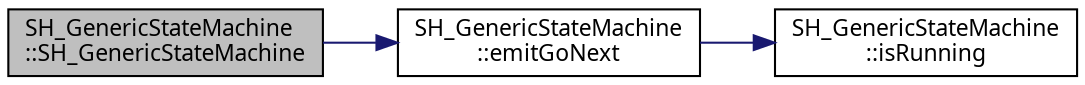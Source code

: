 digraph "SH_GenericStateMachine::SH_GenericStateMachine"
{
 // INTERACTIVE_SVG=YES
  bgcolor="transparent";
  edge [fontname="Verdana",fontsize="11",labelfontname="Verdana",labelfontsize="11"];
  node [fontname="Verdana",fontsize="11",shape=record];
  rankdir="LR";
  Node1 [label="SH_GenericStateMachine\l::SH_GenericStateMachine",height=0.2,width=0.4,color="black", fillcolor="grey75", style="filled" fontcolor="black"];
  Node1 -> Node2 [color="midnightblue",fontsize="11",style="solid",fontname="Verdana"];
  Node2 [label="SH_GenericStateMachine\l::emitGoNext",height=0.2,width=0.4,color="black",URL="$classSH__GenericStateMachine.html#a2e162a1da1f694d433cb9072b37ac530"];
  Node2 -> Node3 [color="midnightblue",fontsize="11",style="solid",fontname="Verdana"];
  Node3 [label="SH_GenericStateMachine\l::isRunning",height=0.2,width=0.4,color="black",URL="$classSH__GenericStateMachine.html#a7e650d582a4c1b8cf2869fb5873b36a9"];
}
